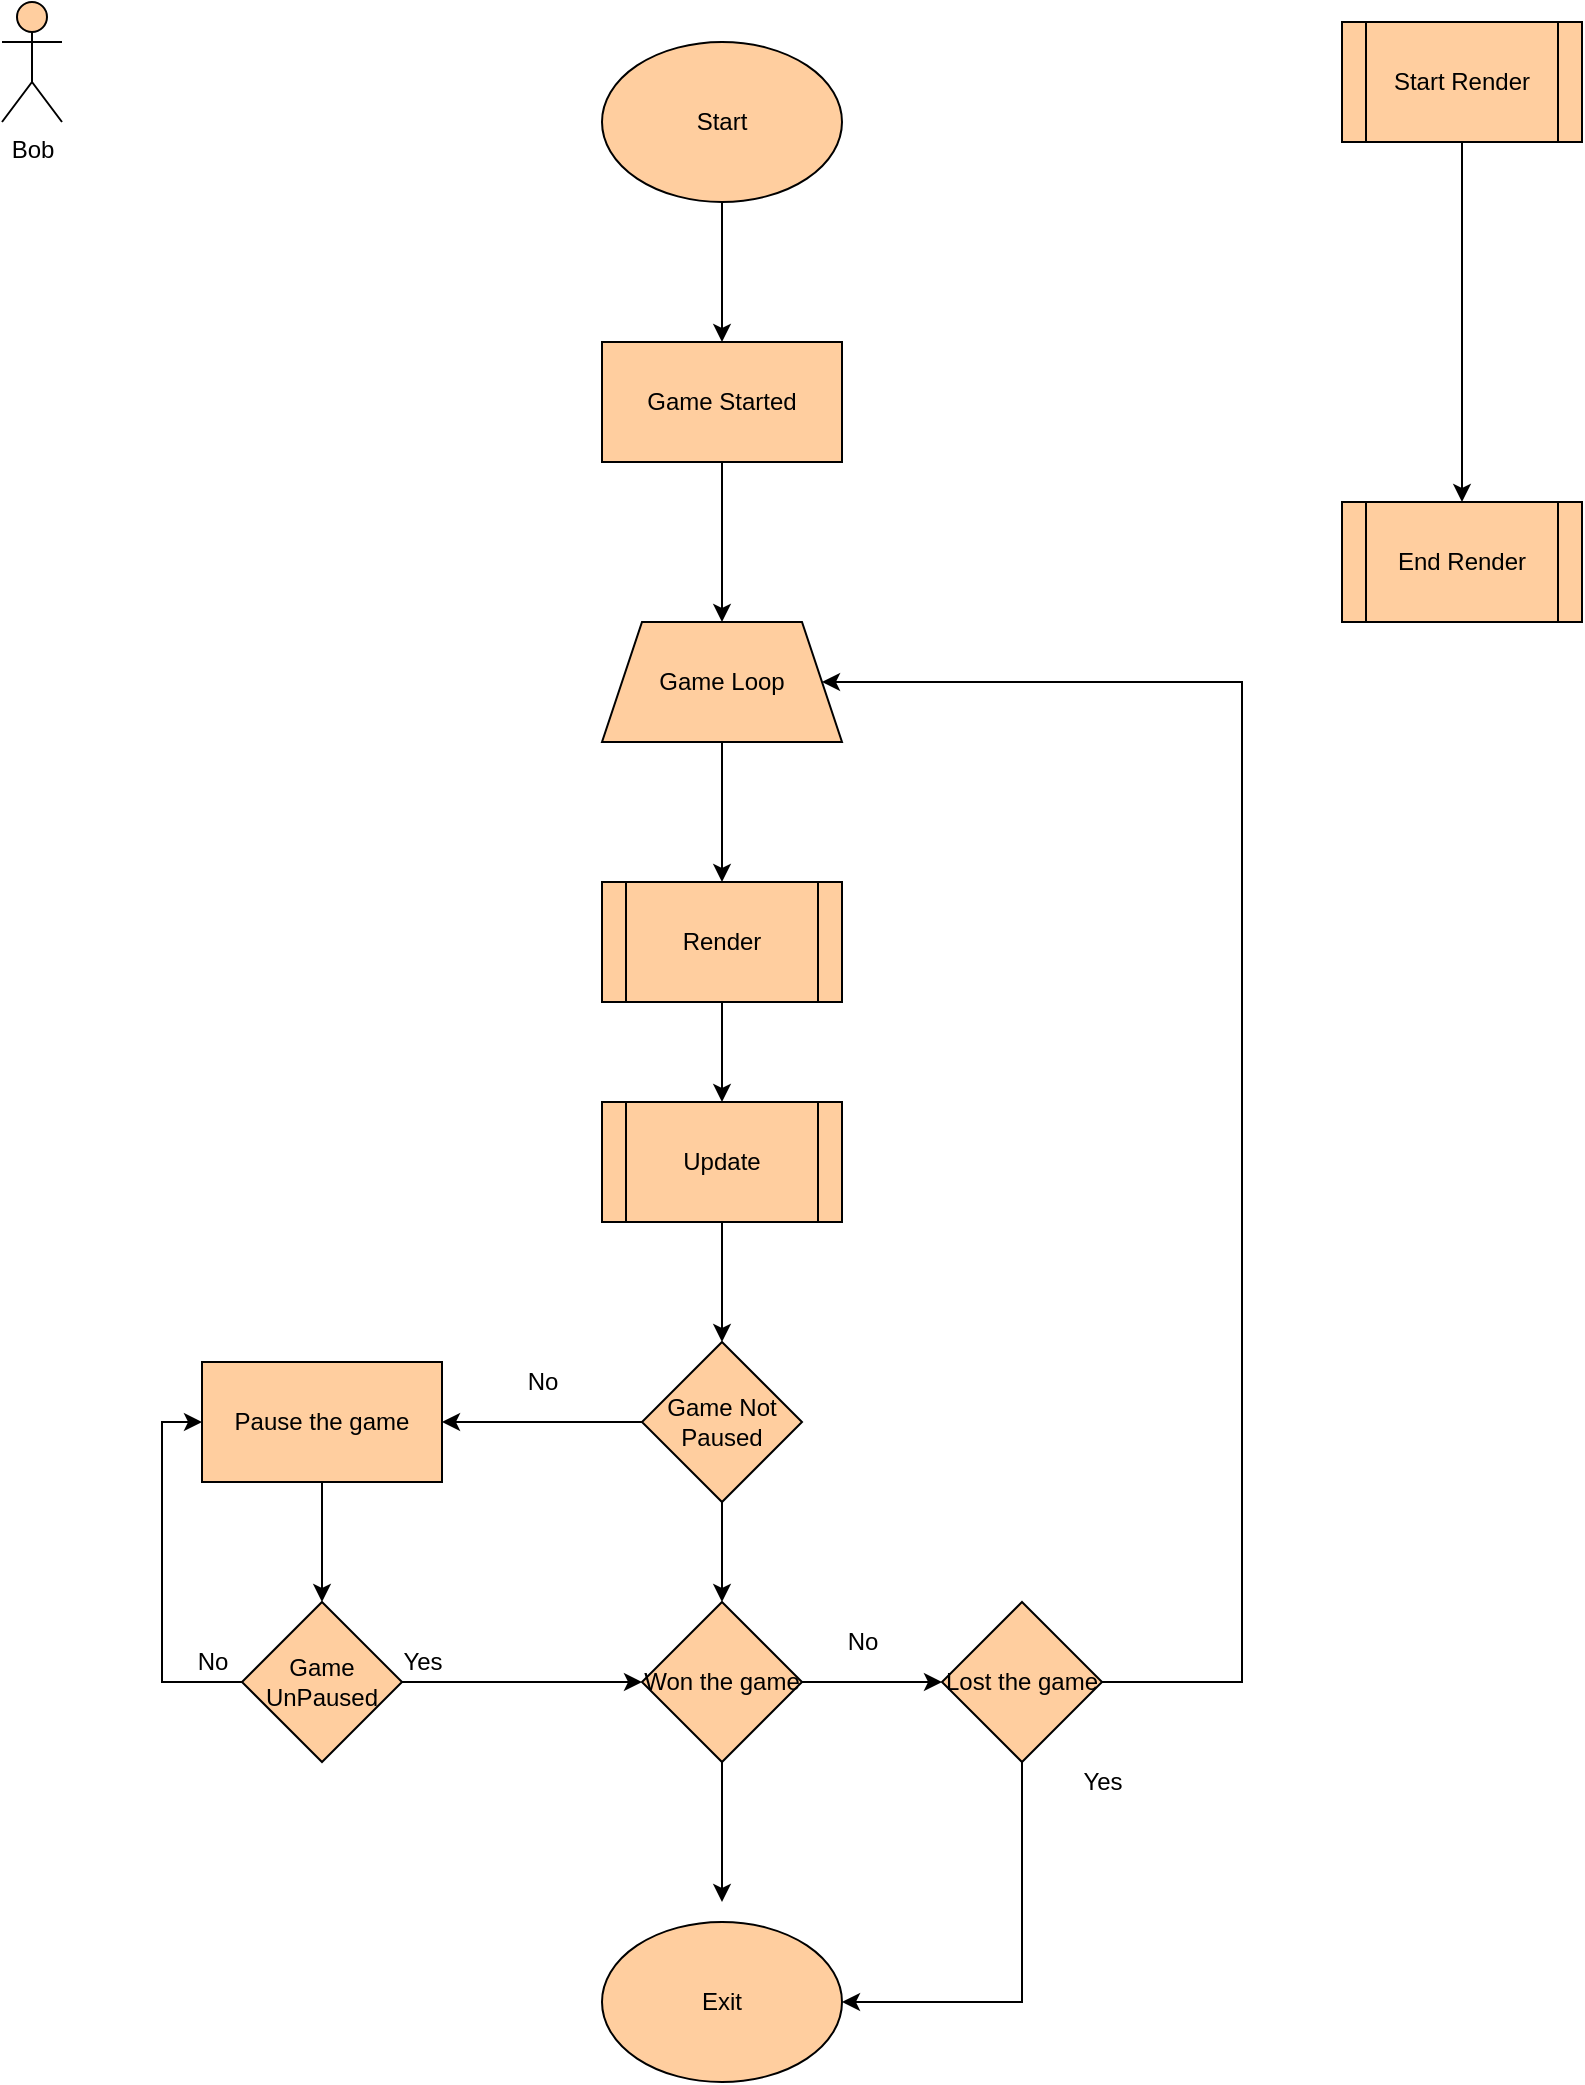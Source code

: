 <mxfile version="15.2.7" type="github">
  <diagram id="N76sUmp2mWes5P5EjdxY" name="Page-1">
    <mxGraphModel dx="946" dy="614" grid="1" gridSize="10" guides="1" tooltips="1" connect="1" arrows="1" fold="1" page="1" pageScale="1" pageWidth="850" pageHeight="1100" math="0" shadow="0">
      <root>
        <mxCell id="0" />
        <mxCell id="1" parent="0" />
        <mxCell id="rNXr1qaAiPqOqTDMvA8Y-1" value="Bob" style="shape=umlActor;verticalLabelPosition=bottom;verticalAlign=top;html=1;outlineConnect=0;fillColor=#FFCE9F;" vertex="1" parent="1">
          <mxGeometry x="30" y="20" width="30" height="60" as="geometry" />
        </mxCell>
        <mxCell id="rNXr1qaAiPqOqTDMvA8Y-12" style="edgeStyle=orthogonalEdgeStyle;rounded=0;orthogonalLoop=1;jettySize=auto;html=1;entryX=0.5;entryY=0;entryDx=0;entryDy=0;" edge="1" parent="1" source="rNXr1qaAiPqOqTDMvA8Y-7" target="rNXr1qaAiPqOqTDMvA8Y-9">
          <mxGeometry relative="1" as="geometry" />
        </mxCell>
        <mxCell id="rNXr1qaAiPqOqTDMvA8Y-7" value="Start" style="ellipse;whiteSpace=wrap;html=1;fillColor=#FFCE9F;" vertex="1" parent="1">
          <mxGeometry x="330" y="40" width="120" height="80" as="geometry" />
        </mxCell>
        <mxCell id="rNXr1qaAiPqOqTDMvA8Y-13" style="edgeStyle=orthogonalEdgeStyle;rounded=0;orthogonalLoop=1;jettySize=auto;html=1;" edge="1" parent="1" source="rNXr1qaAiPqOqTDMvA8Y-9" target="rNXr1qaAiPqOqTDMvA8Y-10">
          <mxGeometry relative="1" as="geometry" />
        </mxCell>
        <mxCell id="rNXr1qaAiPqOqTDMvA8Y-9" value="Game Started" style="rounded=0;whiteSpace=wrap;html=1;fillColor=#FFCE9F;" vertex="1" parent="1">
          <mxGeometry x="330" y="190" width="120" height="60" as="geometry" />
        </mxCell>
        <mxCell id="rNXr1qaAiPqOqTDMvA8Y-15" style="edgeStyle=orthogonalEdgeStyle;rounded=0;orthogonalLoop=1;jettySize=auto;html=1;entryX=0.5;entryY=0;entryDx=0;entryDy=0;" edge="1" parent="1" source="rNXr1qaAiPqOqTDMvA8Y-10" target="rNXr1qaAiPqOqTDMvA8Y-14">
          <mxGeometry relative="1" as="geometry" />
        </mxCell>
        <mxCell id="rNXr1qaAiPqOqTDMvA8Y-10" value="Game Loop" style="shape=trapezoid;perimeter=trapezoidPerimeter;whiteSpace=wrap;html=1;fixedSize=1;fillColor=#FFCE9F;rotation=0;" vertex="1" parent="1">
          <mxGeometry x="330" y="330" width="120" height="60" as="geometry" />
        </mxCell>
        <mxCell id="rNXr1qaAiPqOqTDMvA8Y-17" style="edgeStyle=orthogonalEdgeStyle;rounded=0;orthogonalLoop=1;jettySize=auto;html=1;entryX=0.5;entryY=0;entryDx=0;entryDy=0;" edge="1" parent="1" source="rNXr1qaAiPqOqTDMvA8Y-14" target="rNXr1qaAiPqOqTDMvA8Y-16">
          <mxGeometry relative="1" as="geometry" />
        </mxCell>
        <mxCell id="rNXr1qaAiPqOqTDMvA8Y-14" value="Render" style="shape=process;whiteSpace=wrap;html=1;backgroundOutline=1;fillColor=#FFCE9F;" vertex="1" parent="1">
          <mxGeometry x="330" y="460" width="120" height="60" as="geometry" />
        </mxCell>
        <mxCell id="rNXr1qaAiPqOqTDMvA8Y-18" style="edgeStyle=orthogonalEdgeStyle;rounded=0;orthogonalLoop=1;jettySize=auto;html=1;" edge="1" parent="1" source="rNXr1qaAiPqOqTDMvA8Y-16">
          <mxGeometry relative="1" as="geometry">
            <mxPoint x="390" y="690" as="targetPoint" />
          </mxGeometry>
        </mxCell>
        <mxCell id="rNXr1qaAiPqOqTDMvA8Y-16" value="Update" style="shape=process;whiteSpace=wrap;html=1;backgroundOutline=1;fillColor=#FFCE9F;" vertex="1" parent="1">
          <mxGeometry x="330" y="570" width="120" height="60" as="geometry" />
        </mxCell>
        <mxCell id="rNXr1qaAiPqOqTDMvA8Y-21" style="edgeStyle=orthogonalEdgeStyle;rounded=0;orthogonalLoop=1;jettySize=auto;html=1;entryX=1;entryY=0.5;entryDx=0;entryDy=0;" edge="1" parent="1" source="rNXr1qaAiPqOqTDMvA8Y-19" target="rNXr1qaAiPqOqTDMvA8Y-20">
          <mxGeometry relative="1" as="geometry" />
        </mxCell>
        <mxCell id="rNXr1qaAiPqOqTDMvA8Y-26" style="edgeStyle=orthogonalEdgeStyle;rounded=0;orthogonalLoop=1;jettySize=auto;html=1;entryX=0.5;entryY=0;entryDx=0;entryDy=0;" edge="1" parent="1" source="rNXr1qaAiPqOqTDMvA8Y-19" target="rNXr1qaAiPqOqTDMvA8Y-24">
          <mxGeometry relative="1" as="geometry" />
        </mxCell>
        <mxCell id="rNXr1qaAiPqOqTDMvA8Y-19" value="Game Not&lt;br&gt;Paused" style="rhombus;whiteSpace=wrap;html=1;fillColor=#FFCE9F;" vertex="1" parent="1">
          <mxGeometry x="350" y="690" width="80" height="80" as="geometry" />
        </mxCell>
        <mxCell id="rNXr1qaAiPqOqTDMvA8Y-40" style="edgeStyle=orthogonalEdgeStyle;rounded=0;orthogonalLoop=1;jettySize=auto;html=1;entryX=0.5;entryY=0;entryDx=0;entryDy=0;" edge="1" parent="1" source="rNXr1qaAiPqOqTDMvA8Y-20" target="rNXr1qaAiPqOqTDMvA8Y-39">
          <mxGeometry relative="1" as="geometry" />
        </mxCell>
        <mxCell id="rNXr1qaAiPqOqTDMvA8Y-20" value="Pause the game" style="rounded=0;whiteSpace=wrap;html=1;fillColor=#FFCE9F;" vertex="1" parent="1">
          <mxGeometry x="130" y="700" width="120" height="60" as="geometry" />
        </mxCell>
        <mxCell id="rNXr1qaAiPqOqTDMvA8Y-22" value="No" style="text;html=1;align=center;verticalAlign=middle;resizable=0;points=[];autosize=1;strokeColor=none;fillColor=none;" vertex="1" parent="1">
          <mxGeometry x="285" y="700" width="30" height="20" as="geometry" />
        </mxCell>
        <mxCell id="rNXr1qaAiPqOqTDMvA8Y-27" style="edgeStyle=orthogonalEdgeStyle;rounded=0;orthogonalLoop=1;jettySize=auto;html=1;" edge="1" parent="1" source="rNXr1qaAiPqOqTDMvA8Y-24">
          <mxGeometry relative="1" as="geometry">
            <mxPoint x="390" y="970" as="targetPoint" />
          </mxGeometry>
        </mxCell>
        <mxCell id="rNXr1qaAiPqOqTDMvA8Y-30" style="edgeStyle=orthogonalEdgeStyle;rounded=0;orthogonalLoop=1;jettySize=auto;html=1;entryX=0;entryY=0.5;entryDx=0;entryDy=0;" edge="1" parent="1" source="rNXr1qaAiPqOqTDMvA8Y-24" target="rNXr1qaAiPqOqTDMvA8Y-25">
          <mxGeometry relative="1" as="geometry" />
        </mxCell>
        <mxCell id="rNXr1qaAiPqOqTDMvA8Y-24" value="Won the game" style="rhombus;whiteSpace=wrap;html=1;fillColor=#FFCE9F;" vertex="1" parent="1">
          <mxGeometry x="350" y="820" width="80" height="80" as="geometry" />
        </mxCell>
        <mxCell id="rNXr1qaAiPqOqTDMvA8Y-32" style="edgeStyle=orthogonalEdgeStyle;rounded=0;orthogonalLoop=1;jettySize=auto;html=1;entryX=1;entryY=0.5;entryDx=0;entryDy=0;" edge="1" parent="1" source="rNXr1qaAiPqOqTDMvA8Y-25" target="rNXr1qaAiPqOqTDMvA8Y-28">
          <mxGeometry relative="1" as="geometry">
            <Array as="points">
              <mxPoint x="540" y="1020" />
            </Array>
          </mxGeometry>
        </mxCell>
        <mxCell id="rNXr1qaAiPqOqTDMvA8Y-34" style="edgeStyle=orthogonalEdgeStyle;rounded=0;orthogonalLoop=1;jettySize=auto;html=1;entryX=1;entryY=0.5;entryDx=0;entryDy=0;" edge="1" parent="1" source="rNXr1qaAiPqOqTDMvA8Y-25" target="rNXr1qaAiPqOqTDMvA8Y-10">
          <mxGeometry relative="1" as="geometry">
            <Array as="points">
              <mxPoint x="650" y="860" />
              <mxPoint x="650" y="360" />
            </Array>
          </mxGeometry>
        </mxCell>
        <mxCell id="rNXr1qaAiPqOqTDMvA8Y-25" value="Lost the game" style="rhombus;whiteSpace=wrap;html=1;fillColor=#FFCE9F;" vertex="1" parent="1">
          <mxGeometry x="500" y="820" width="80" height="80" as="geometry" />
        </mxCell>
        <mxCell id="rNXr1qaAiPqOqTDMvA8Y-28" value="Exit" style="ellipse;whiteSpace=wrap;html=1;fillColor=#FFCE9F;" vertex="1" parent="1">
          <mxGeometry x="330" y="980" width="120" height="80" as="geometry" />
        </mxCell>
        <mxCell id="rNXr1qaAiPqOqTDMvA8Y-31" value="No" style="text;html=1;align=center;verticalAlign=middle;resizable=0;points=[];autosize=1;strokeColor=none;fillColor=none;" vertex="1" parent="1">
          <mxGeometry x="445" y="830" width="30" height="20" as="geometry" />
        </mxCell>
        <mxCell id="rNXr1qaAiPqOqTDMvA8Y-33" value="Yes" style="text;html=1;align=center;verticalAlign=middle;resizable=0;points=[];autosize=1;strokeColor=none;fillColor=none;" vertex="1" parent="1">
          <mxGeometry x="560" y="900" width="40" height="20" as="geometry" />
        </mxCell>
        <mxCell id="rNXr1qaAiPqOqTDMvA8Y-37" style="edgeStyle=orthogonalEdgeStyle;rounded=0;orthogonalLoop=1;jettySize=auto;html=1;entryX=0.5;entryY=0;entryDx=0;entryDy=0;" edge="1" parent="1" source="rNXr1qaAiPqOqTDMvA8Y-35" target="rNXr1qaAiPqOqTDMvA8Y-36">
          <mxGeometry relative="1" as="geometry" />
        </mxCell>
        <mxCell id="rNXr1qaAiPqOqTDMvA8Y-35" value="Start Render" style="shape=process;whiteSpace=wrap;html=1;backgroundOutline=1;fillColor=#FFCE9F;" vertex="1" parent="1">
          <mxGeometry x="700" y="30" width="120" height="60" as="geometry" />
        </mxCell>
        <mxCell id="rNXr1qaAiPqOqTDMvA8Y-36" value="End Render" style="shape=process;whiteSpace=wrap;html=1;backgroundOutline=1;fillColor=#FFCE9F;" vertex="1" parent="1">
          <mxGeometry x="700" y="270" width="120" height="60" as="geometry" />
        </mxCell>
        <mxCell id="rNXr1qaAiPqOqTDMvA8Y-41" style="edgeStyle=orthogonalEdgeStyle;rounded=0;orthogonalLoop=1;jettySize=auto;html=1;entryX=0;entryY=0.5;entryDx=0;entryDy=0;" edge="1" parent="1" source="rNXr1qaAiPqOqTDMvA8Y-39" target="rNXr1qaAiPqOqTDMvA8Y-24">
          <mxGeometry relative="1" as="geometry" />
        </mxCell>
        <mxCell id="rNXr1qaAiPqOqTDMvA8Y-42" style="edgeStyle=orthogonalEdgeStyle;rounded=0;orthogonalLoop=1;jettySize=auto;html=1;entryX=0;entryY=0.5;entryDx=0;entryDy=0;" edge="1" parent="1" source="rNXr1qaAiPqOqTDMvA8Y-39" target="rNXr1qaAiPqOqTDMvA8Y-20">
          <mxGeometry relative="1" as="geometry">
            <Array as="points">
              <mxPoint x="110" y="860" />
              <mxPoint x="110" y="730" />
            </Array>
          </mxGeometry>
        </mxCell>
        <mxCell id="rNXr1qaAiPqOqTDMvA8Y-39" value="Game&lt;br&gt;UnPaused" style="rhombus;whiteSpace=wrap;html=1;fillColor=#FFCE9F;" vertex="1" parent="1">
          <mxGeometry x="150" y="820" width="80" height="80" as="geometry" />
        </mxCell>
        <mxCell id="rNXr1qaAiPqOqTDMvA8Y-43" value="No" style="text;html=1;align=center;verticalAlign=middle;resizable=0;points=[];autosize=1;strokeColor=none;fillColor=none;" vertex="1" parent="1">
          <mxGeometry x="120" y="840" width="30" height="20" as="geometry" />
        </mxCell>
        <mxCell id="rNXr1qaAiPqOqTDMvA8Y-44" value="Yes" style="text;html=1;align=center;verticalAlign=middle;resizable=0;points=[];autosize=1;strokeColor=none;fillColor=none;" vertex="1" parent="1">
          <mxGeometry x="220" y="840" width="40" height="20" as="geometry" />
        </mxCell>
      </root>
    </mxGraphModel>
  </diagram>
</mxfile>
